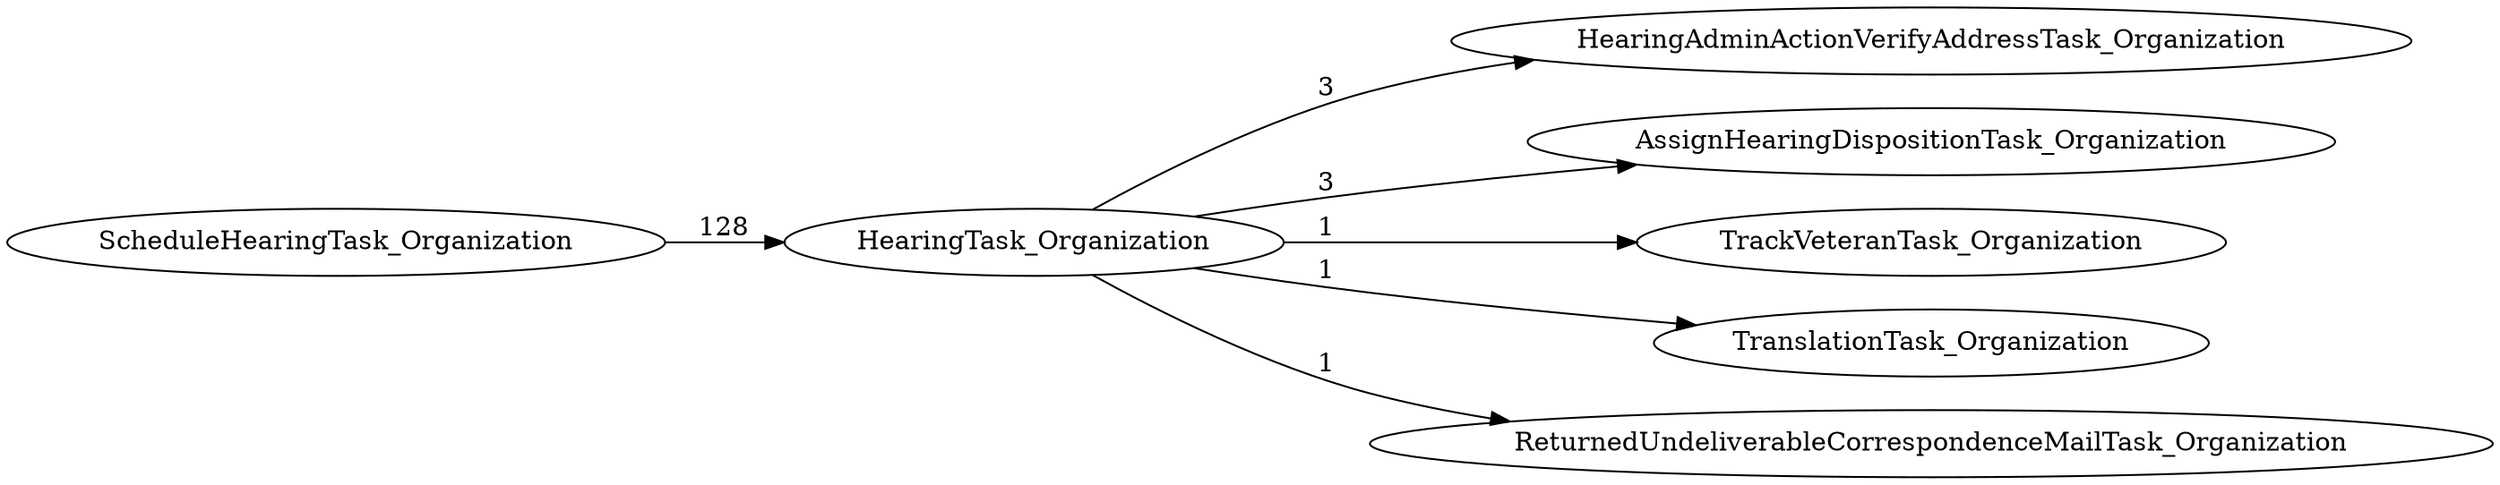 digraph G {
rankdir="LR";
"HearingTask_Organization" -> "HearingAdminActionVerifyAddressTask_Organization" [label=3]
"ScheduleHearingTask_Organization" -> "HearingTask_Organization" [label=128]
"HearingTask_Organization" -> "AssignHearingDispositionTask_Organization" [label=3]
"HearingTask_Organization" -> "TrackVeteranTask_Organization" [label=1]
"HearingTask_Organization" -> "TranslationTask_Organization" [label=1]
"HearingTask_Organization" -> "ReturnedUndeliverableCorrespondenceMailTask_Organization" [label=1]
}
